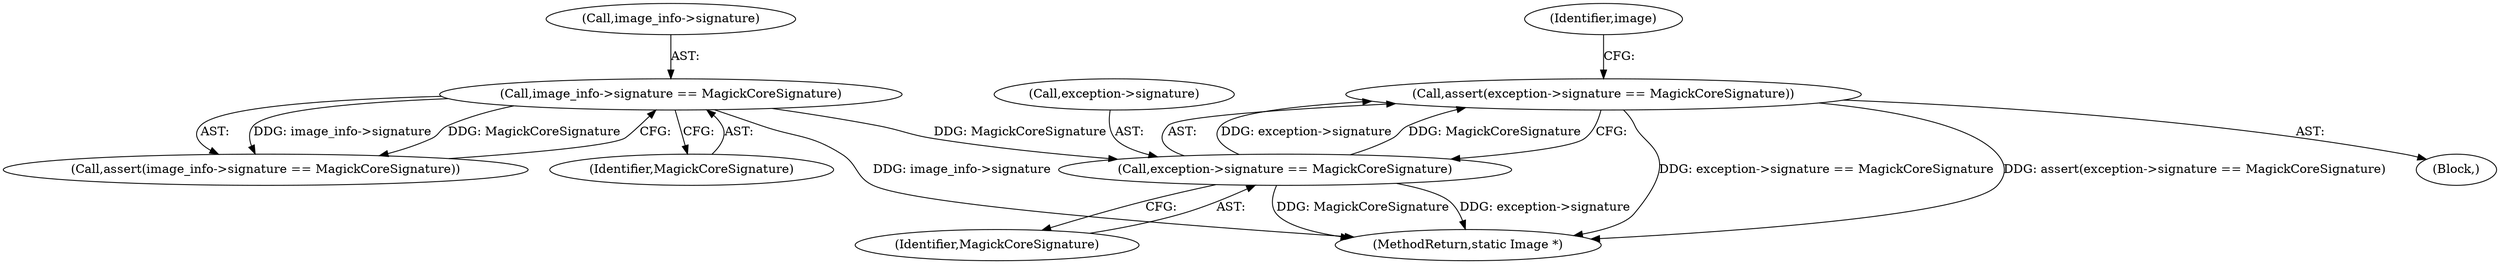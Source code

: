 digraph "0_ImageMagick6_35ccb468ee2dcbe8ce9cf1e2f1957acc27f54c34@API" {
"1000196" [label="(Call,assert(exception->signature == MagickCoreSignature))"];
"1000197" [label="(Call,exception->signature == MagickCoreSignature)"];
"1000170" [label="(Call,image_info->signature == MagickCoreSignature)"];
"1000201" [label="(Identifier,MagickCoreSignature)"];
"1000171" [label="(Call,image_info->signature)"];
"1000197" [label="(Call,exception->signature == MagickCoreSignature)"];
"1000169" [label="(Call,assert(image_info->signature == MagickCoreSignature))"];
"1000196" [label="(Call,assert(exception->signature == MagickCoreSignature))"];
"1000174" [label="(Identifier,MagickCoreSignature)"];
"1000121" [label="(Block,)"];
"1000170" [label="(Call,image_info->signature == MagickCoreSignature)"];
"1000203" [label="(Identifier,image)"];
"1000198" [label="(Call,exception->signature)"];
"1002380" [label="(MethodReturn,static Image *)"];
"1000196" -> "1000121"  [label="AST: "];
"1000196" -> "1000197"  [label="CFG: "];
"1000197" -> "1000196"  [label="AST: "];
"1000203" -> "1000196"  [label="CFG: "];
"1000196" -> "1002380"  [label="DDG: exception->signature == MagickCoreSignature"];
"1000196" -> "1002380"  [label="DDG: assert(exception->signature == MagickCoreSignature)"];
"1000197" -> "1000196"  [label="DDG: exception->signature"];
"1000197" -> "1000196"  [label="DDG: MagickCoreSignature"];
"1000197" -> "1000201"  [label="CFG: "];
"1000198" -> "1000197"  [label="AST: "];
"1000201" -> "1000197"  [label="AST: "];
"1000197" -> "1002380"  [label="DDG: MagickCoreSignature"];
"1000197" -> "1002380"  [label="DDG: exception->signature"];
"1000170" -> "1000197"  [label="DDG: MagickCoreSignature"];
"1000170" -> "1000169"  [label="AST: "];
"1000170" -> "1000174"  [label="CFG: "];
"1000171" -> "1000170"  [label="AST: "];
"1000174" -> "1000170"  [label="AST: "];
"1000169" -> "1000170"  [label="CFG: "];
"1000170" -> "1002380"  [label="DDG: image_info->signature"];
"1000170" -> "1000169"  [label="DDG: image_info->signature"];
"1000170" -> "1000169"  [label="DDG: MagickCoreSignature"];
}
